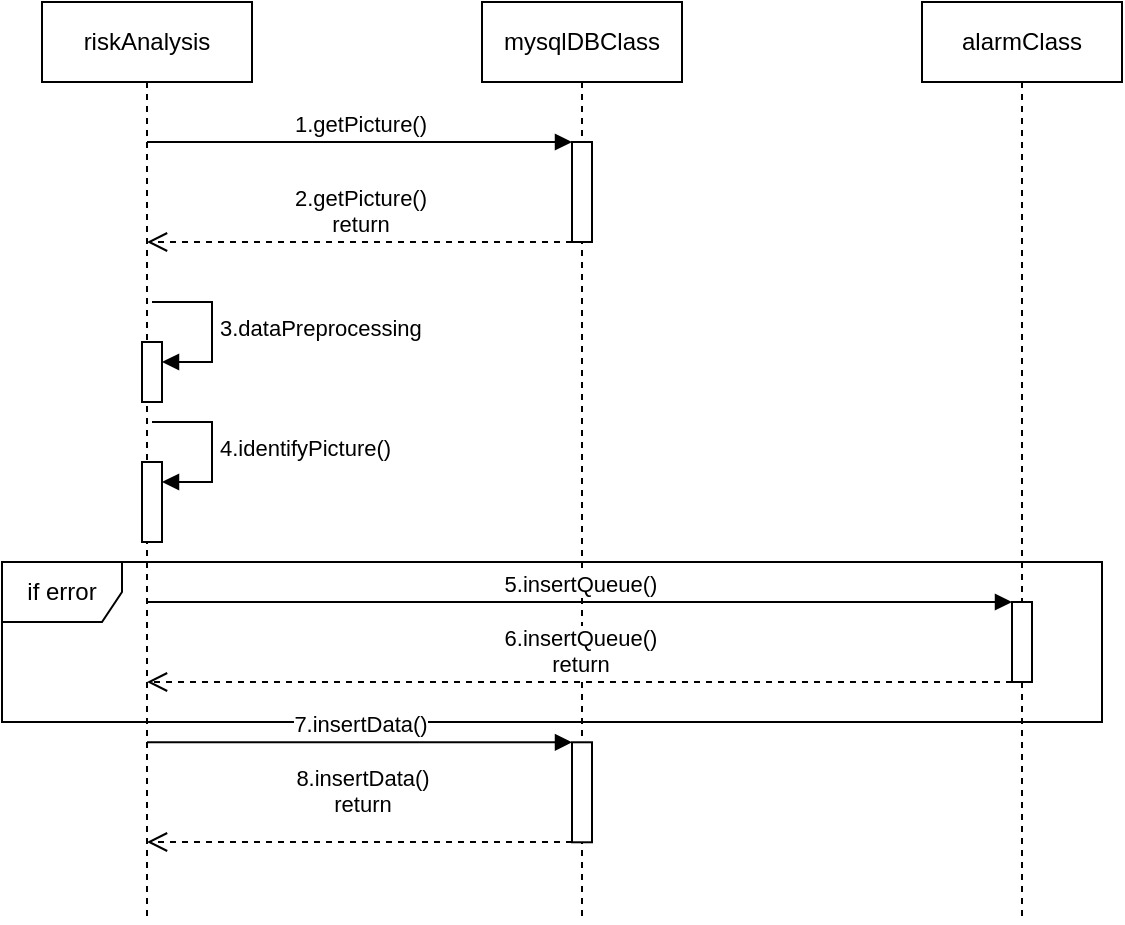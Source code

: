 <mxfile version="21.3.0" type="github">
  <diagram name="第 1 页" id="WrSXYvnxCf-qaMHbNdhH">
    <mxGraphModel dx="911" dy="511" grid="1" gridSize="10" guides="1" tooltips="1" connect="1" arrows="1" fold="1" page="1" pageScale="1" pageWidth="827" pageHeight="1169" math="0" shadow="0">
      <root>
        <mxCell id="0" />
        <mxCell id="1" parent="0" />
        <mxCell id="h79Zp10GCnNzZDn47hwa-1" value="alarmClass" style="shape=umlLifeline;perimeter=lifelinePerimeter;whiteSpace=wrap;html=1;container=1;dropTarget=0;collapsible=0;recursiveResize=0;outlineConnect=0;portConstraint=eastwest;newEdgeStyle={&quot;edgeStyle&quot;:&quot;elbowEdgeStyle&quot;,&quot;elbow&quot;:&quot;vertical&quot;,&quot;curved&quot;:0,&quot;rounded&quot;:0};" vertex="1" parent="1">
          <mxGeometry x="500" y="60" width="100" height="460" as="geometry" />
        </mxCell>
        <mxCell id="h79Zp10GCnNzZDn47hwa-4" value="mysqlDBClass" style="shape=umlLifeline;perimeter=lifelinePerimeter;whiteSpace=wrap;html=1;container=1;dropTarget=0;collapsible=0;recursiveResize=0;outlineConnect=0;portConstraint=eastwest;newEdgeStyle={&quot;edgeStyle&quot;:&quot;elbowEdgeStyle&quot;,&quot;elbow&quot;:&quot;vertical&quot;,&quot;curved&quot;:0,&quot;rounded&quot;:0};" vertex="1" parent="1">
          <mxGeometry x="280" y="60" width="100" height="460" as="geometry" />
        </mxCell>
        <mxCell id="h79Zp10GCnNzZDn47hwa-13" value="" style="html=1;points=[];perimeter=orthogonalPerimeter;outlineConnect=0;targetShapes=umlLifeline;portConstraint=eastwest;newEdgeStyle={&quot;edgeStyle&quot;:&quot;elbowEdgeStyle&quot;,&quot;elbow&quot;:&quot;vertical&quot;,&quot;curved&quot;:0,&quot;rounded&quot;:0};" vertex="1" parent="h79Zp10GCnNzZDn47hwa-4">
          <mxGeometry x="45" y="70.0" width="10" height="50" as="geometry" />
        </mxCell>
        <mxCell id="h79Zp10GCnNzZDn47hwa-24" value="" style="html=1;points=[];perimeter=orthogonalPerimeter;outlineConnect=0;targetShapes=umlLifeline;portConstraint=eastwest;newEdgeStyle={&quot;edgeStyle&quot;:&quot;elbowEdgeStyle&quot;,&quot;elbow&quot;:&quot;vertical&quot;,&quot;curved&quot;:0,&quot;rounded&quot;:0};" vertex="1" parent="h79Zp10GCnNzZDn47hwa-4">
          <mxGeometry x="45" y="370.14" width="10" height="50" as="geometry" />
        </mxCell>
        <mxCell id="h79Zp10GCnNzZDn47hwa-6" value="riskAnalysis" style="shape=umlLifeline;perimeter=lifelinePerimeter;whiteSpace=wrap;html=1;container=1;dropTarget=0;collapsible=0;recursiveResize=0;outlineConnect=0;portConstraint=eastwest;newEdgeStyle={&quot;edgeStyle&quot;:&quot;elbowEdgeStyle&quot;,&quot;elbow&quot;:&quot;vertical&quot;,&quot;curved&quot;:0,&quot;rounded&quot;:0};" vertex="1" parent="1">
          <mxGeometry x="60" y="60" width="105" height="460" as="geometry" />
        </mxCell>
        <mxCell id="h79Zp10GCnNzZDn47hwa-16" value="" style="html=1;points=[];perimeter=orthogonalPerimeter;outlineConnect=0;targetShapes=umlLifeline;portConstraint=eastwest;newEdgeStyle={&quot;edgeStyle&quot;:&quot;elbowEdgeStyle&quot;,&quot;elbow&quot;:&quot;vertical&quot;,&quot;curved&quot;:0,&quot;rounded&quot;:0};" vertex="1" parent="h79Zp10GCnNzZDn47hwa-6">
          <mxGeometry x="50" y="170" width="10" height="30" as="geometry" />
        </mxCell>
        <mxCell id="h79Zp10GCnNzZDn47hwa-17" value="3.dataPreprocessing" style="html=1;align=left;spacingLeft=2;endArrow=block;rounded=0;edgeStyle=orthogonalEdgeStyle;curved=0;rounded=0;" edge="1" target="h79Zp10GCnNzZDn47hwa-16" parent="h79Zp10GCnNzZDn47hwa-6">
          <mxGeometry relative="1" as="geometry">
            <mxPoint x="55" y="150" as="sourcePoint" />
            <Array as="points">
              <mxPoint x="85" y="180" />
            </Array>
          </mxGeometry>
        </mxCell>
        <mxCell id="h79Zp10GCnNzZDn47hwa-18" value="" style="html=1;points=[];perimeter=orthogonalPerimeter;outlineConnect=0;targetShapes=umlLifeline;portConstraint=eastwest;newEdgeStyle={&quot;edgeStyle&quot;:&quot;elbowEdgeStyle&quot;,&quot;elbow&quot;:&quot;vertical&quot;,&quot;curved&quot;:0,&quot;rounded&quot;:0};" vertex="1" parent="h79Zp10GCnNzZDn47hwa-6">
          <mxGeometry x="50" y="230" width="10" height="40" as="geometry" />
        </mxCell>
        <mxCell id="h79Zp10GCnNzZDn47hwa-19" value="4.identifyPicture()" style="html=1;align=left;spacingLeft=2;endArrow=block;rounded=0;edgeStyle=orthogonalEdgeStyle;curved=0;rounded=0;" edge="1" target="h79Zp10GCnNzZDn47hwa-18" parent="h79Zp10GCnNzZDn47hwa-6">
          <mxGeometry relative="1" as="geometry">
            <mxPoint x="55" y="210" as="sourcePoint" />
            <Array as="points">
              <mxPoint x="85" y="240" />
            </Array>
          </mxGeometry>
        </mxCell>
        <mxCell id="h79Zp10GCnNzZDn47hwa-14" value="1.getPicture()" style="html=1;verticalAlign=bottom;endArrow=block;edgeStyle=elbowEdgeStyle;elbow=vertical;curved=0;rounded=0;" edge="1" target="h79Zp10GCnNzZDn47hwa-13" parent="1" source="h79Zp10GCnNzZDn47hwa-6">
          <mxGeometry relative="1" as="geometry">
            <mxPoint x="180" y="160" as="sourcePoint" />
            <Array as="points">
              <mxPoint x="230" y="130" />
              <mxPoint x="160" y="160" />
            </Array>
          </mxGeometry>
        </mxCell>
        <mxCell id="h79Zp10GCnNzZDn47hwa-15" value="2.getPicture()&lt;br&gt;return" style="html=1;verticalAlign=bottom;endArrow=open;dashed=1;endSize=8;edgeStyle=elbowEdgeStyle;elbow=vertical;curved=0;rounded=0;" edge="1" source="h79Zp10GCnNzZDn47hwa-13" parent="1" target="h79Zp10GCnNzZDn47hwa-6">
          <mxGeometry relative="1" as="geometry">
            <mxPoint x="230" y="235.14" as="targetPoint" />
            <Array as="points">
              <mxPoint x="240" y="180" />
            </Array>
          </mxGeometry>
        </mxCell>
        <mxCell id="h79Zp10GCnNzZDn47hwa-20" value="if error" style="shape=umlFrame;whiteSpace=wrap;html=1;pointerEvents=0;" vertex="1" parent="1">
          <mxGeometry x="40" y="340" width="550" height="80" as="geometry" />
        </mxCell>
        <mxCell id="h79Zp10GCnNzZDn47hwa-21" value="" style="html=1;points=[];perimeter=orthogonalPerimeter;outlineConnect=0;targetShapes=umlLifeline;portConstraint=eastwest;newEdgeStyle={&quot;edgeStyle&quot;:&quot;elbowEdgeStyle&quot;,&quot;elbow&quot;:&quot;vertical&quot;,&quot;curved&quot;:0,&quot;rounded&quot;:0};" vertex="1" parent="1">
          <mxGeometry x="545" y="360" width="10" height="40" as="geometry" />
        </mxCell>
        <mxCell id="h79Zp10GCnNzZDn47hwa-22" value="5.insertQueue()" style="html=1;verticalAlign=bottom;endArrow=block;edgeStyle=elbowEdgeStyle;elbow=vertical;curved=0;rounded=0;" edge="1" target="h79Zp10GCnNzZDn47hwa-21" parent="1" source="h79Zp10GCnNzZDn47hwa-6">
          <mxGeometry relative="1" as="geometry">
            <mxPoint x="450" y="360" as="sourcePoint" />
            <Array as="points">
              <mxPoint x="360" y="360" />
            </Array>
          </mxGeometry>
        </mxCell>
        <mxCell id="h79Zp10GCnNzZDn47hwa-23" value="6.insertQueue()&lt;br&gt;return" style="html=1;verticalAlign=bottom;endArrow=open;dashed=1;endSize=8;edgeStyle=elbowEdgeStyle;elbow=vertical;curved=0;rounded=0;" edge="1" source="h79Zp10GCnNzZDn47hwa-21" parent="1" target="h79Zp10GCnNzZDn47hwa-6">
          <mxGeometry x="0.001" relative="1" as="geometry">
            <mxPoint x="450" y="435" as="targetPoint" />
            <Array as="points">
              <mxPoint x="355" y="400" />
            </Array>
            <mxPoint as="offset" />
          </mxGeometry>
        </mxCell>
        <mxCell id="h79Zp10GCnNzZDn47hwa-26" value="8.insertData()&lt;br&gt;return" style="html=1;verticalAlign=bottom;endArrow=open;dashed=1;endSize=8;edgeStyle=elbowEdgeStyle;elbow=vertical;curved=0;rounded=0;" edge="1" source="h79Zp10GCnNzZDn47hwa-24" parent="1" target="h79Zp10GCnNzZDn47hwa-6">
          <mxGeometry x="-0.012" y="-10" relative="1" as="geometry">
            <mxPoint x="255" y="505.14" as="targetPoint" />
            <Array as="points">
              <mxPoint x="240" y="480" />
            </Array>
            <mxPoint as="offset" />
          </mxGeometry>
        </mxCell>
        <mxCell id="h79Zp10GCnNzZDn47hwa-25" value="7.insertData()" style="html=1;verticalAlign=bottom;endArrow=block;edgeStyle=elbowEdgeStyle;elbow=vertical;curved=0;rounded=0;" edge="1" target="h79Zp10GCnNzZDn47hwa-24" parent="1" source="h79Zp10GCnNzZDn47hwa-6">
          <mxGeometry relative="1" as="geometry">
            <mxPoint x="255" y="430.14" as="sourcePoint" />
            <Array as="points">
              <mxPoint x="150" y="450" />
            </Array>
          </mxGeometry>
        </mxCell>
      </root>
    </mxGraphModel>
  </diagram>
</mxfile>
